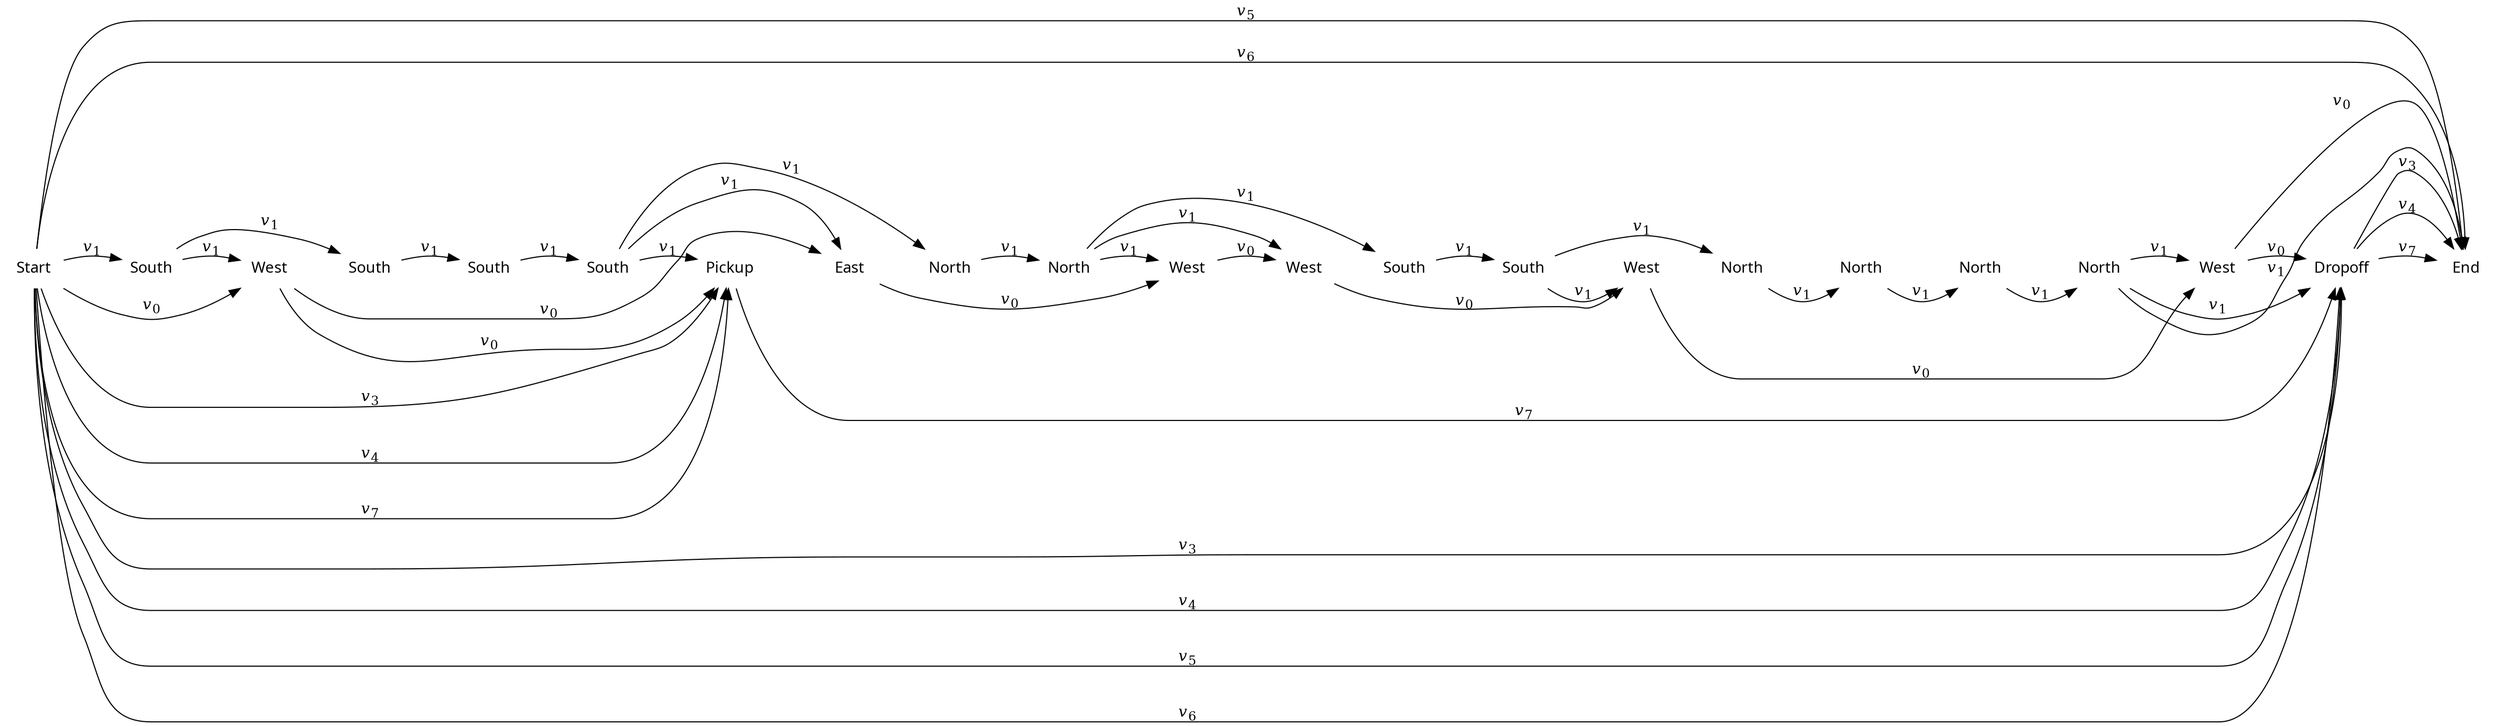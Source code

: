 digraph cat {
rankdir=LR
node [shape=plaintext]
edge [arrowhead=normal]

0 [label="Start",fontname="sans"]
1 [label="South",fontname="sans"]
2 [label="West",fontname="sans"]
3 [label="South",fontname="sans"]
4 [label="South",fontname="sans"]
5 [label="South",fontname="sans"]
6 [label="Pickup",fontname="sans"]
7 [label="East",fontname="sans"]
8 [label="North",fontname="sans"]
9 [label="North",fontname="sans"]
10 [label="West",fontname="sans"]
11 [label="West",fontname="sans"]
12 [label="South",fontname="sans"]
13 [label="South",fontname="sans"]
14 [label="West",fontname="sans"]
15 [label="North",fontname="sans"]
16 [label="North",fontname="sans"]
17 [label="North",fontname="sans"]
18 [label="North",fontname="sans"]
19 [label="West",fontname="sans"]
20 [label="Dropoff",fontname="sans"]
21 [label="End",fontname="sans"]

0 -> 2 [label=<<i>v</i><sub>0</sub>>]
0 -> 1 [label=<<i>v</i><sub>1</sub>>]
0 -> 6 [label=<<i>v</i><sub>3</sub>>]
0 -> 20 [label=<<i>v</i><sub>3</sub>>]
0 -> 6 [label=<<i>v</i><sub>4</sub>>]
0 -> 20 [label=<<i>v</i><sub>4</sub>>]
0 -> 20 [label=<<i>v</i><sub>5</sub>>]
0 -> 21 [label=<<i>v</i><sub>5</sub>>]
0 -> 20 [label=<<i>v</i><sub>6</sub>>]
0 -> 21 [label=<<i>v</i><sub>6</sub>>]
0 -> 6 [label=<<i>v</i><sub>7</sub>>]
1 -> 2 [label=<<i>v</i><sub>1</sub>>]
1 -> 3 [label=<<i>v</i><sub>1</sub>>]
2 -> 6 [label=<<i>v</i><sub>0</sub>>]
2 -> 7 [label=<<i>v</i><sub>0</sub>>]
3 -> 4 [label=<<i>v</i><sub>1</sub>>]
4 -> 5 [label=<<i>v</i><sub>1</sub>>]
5 -> 6 [label=<<i>v</i><sub>1</sub>>]
5 -> 7 [label=<<i>v</i><sub>1</sub>>]
5 -> 8 [label=<<i>v</i><sub>1</sub>>]
6 -> 20 [label=<<i>v</i><sub>7</sub>>]
7 -> 10 [label=<<i>v</i><sub>0</sub>>]
8 -> 9 [label=<<i>v</i><sub>1</sub>>]
9 -> 10 [label=<<i>v</i><sub>1</sub>>]
9 -> 11 [label=<<i>v</i><sub>1</sub>>]
9 -> 12 [label=<<i>v</i><sub>1</sub>>]
10 -> 11 [label=<<i>v</i><sub>0</sub>>]
11 -> 14 [label=<<i>v</i><sub>0</sub>>]
12 -> 13 [label=<<i>v</i><sub>1</sub>>]
13 -> 14 [label=<<i>v</i><sub>1</sub>>]
13 -> 15 [label=<<i>v</i><sub>1</sub>>]
14 -> 19 [label=<<i>v</i><sub>0</sub>>]
15 -> 16 [label=<<i>v</i><sub>1</sub>>]
16 -> 17 [label=<<i>v</i><sub>1</sub>>]
17 -> 18 [label=<<i>v</i><sub>1</sub>>]
18 -> 19 [label=<<i>v</i><sub>1</sub>>]
18 -> 20 [label=<<i>v</i><sub>1</sub>>]
18 -> 21 [label=<<i>v</i><sub>1</sub>>]
19 -> 20 [label=<<i>v</i><sub>0</sub>>]
19 -> 21 [label=<<i>v</i><sub>0</sub>>]
20 -> 21 [label=<<i>v</i><sub>3</sub>>]
20 -> 21 [label=<<i>v</i><sub>4</sub>>]
20 -> 21 [label=<<i>v</i><sub>7</sub>>]

# To line up the actions
0 -> 1 [weight=100,style=invis]
1 -> 2 [weight=100,style=invis]
2 -> 3 [weight=100,style=invis]
3 -> 4 [weight=100,style=invis]
4 -> 5 [weight=100,style=invis]
5 -> 6 [weight=100,style=invis]
6 -> 7 [weight=100,style=invis]
7 -> 8 [weight=100,style=invis]
8 -> 9 [weight=100,style=invis]
9 -> 10 [weight=100,style=invis]
10 -> 11 [weight=100,style=invis]
11 -> 12 [weight=100,style=invis]
12 -> 13 [weight=100,style=invis]
13 -> 14 [weight=100,style=invis]
14 -> 15 [weight=100,style=invis]
15 -> 16 [weight=100,style=invis]
16 -> 17 [weight=100,style=invis]
17 -> 18 [weight=100,style=invis]
18 -> 19 [weight=100,style=invis]
19 -> 20 [weight=100,style=invis]
20 -> 21 [weight=100,style=invis]
}
